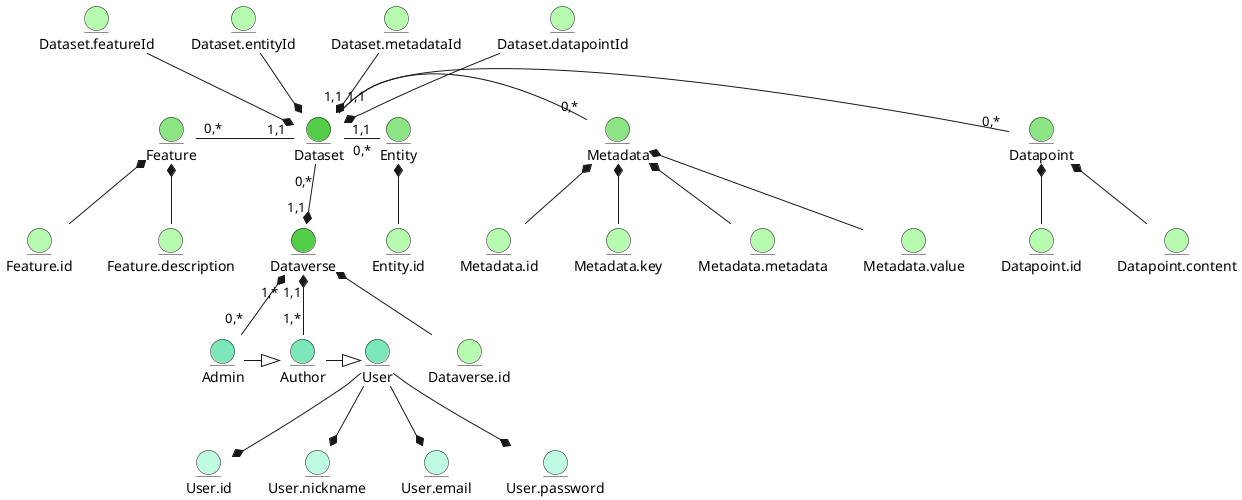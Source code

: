 @startuml
entity Dataverse #53CC47
entity Dataverse.id #B7FBB1

entity Dataset #53CC47
entity Dataset.featureId #B7FBB1
entity Dataset.entityId #B7FBB1
entity Dataset.metadataId #B7FBB1
entity Dataset.datapointId #B7FBB1

entity Datapoint #8DE485
entity Datapoint.id #B7FBB1
entity Datapoint.content #B7FBB1

entity Metadata #8DE485
entity Metadata.id #B7FBB1
entity Metadata.key #B7FBB1
entity Metadata.metadata #B7FBB1
entity Metadata.value #B7FBB1

entity Entity #8DE485
entity Entity.id #B7FBB1

entity Feature #8DE485
entity Feature.id #B7FBB1
entity Feature.description #B7FBB1


entity Admin #7BE7B8
entity Author #7BE7B8

entity User #7BE7B8
entity User.id #C0FCE2
entity User.nickname #C0FCE2
entity User.email #C0FCE2
entity User.password #C0FCE2

Dataverse *-- Dataverse.id
Dataverse "1,*"*--"0,*" Admin
Dataverse "1,1"*--"1,*" Author
Dataverse "1,1"*-u-"0,*" Dataset

Dataset "1,1"-r-"0,*" Datapoint
Dataset "1,1"-r-"0,*" Metadata
Dataset "1,1"-r-"0,*" Entity
Dataset "1,1"-l-"0,*" Feature

Feature *-- Feature.id
Feature *-- Feature.description

Entity *-- Entity.id

Metadata *-- Metadata.id
Metadata *-- Metadata.key
Metadata *-- Metadata.metadata
Metadata *-- Metadata.value

Datapoint *-- Datapoint.id
Datapoint *-- Datapoint.content

Dataset *-u- Dataset.datapointId
Dataset *-u- Dataset.metadataId
Dataset *-u- Dataset.entityId
Dataset *-u- Dataset.featureId

Author -r-|> User
Admin -r-|> Author
User --* User.id
User --* User.nickname
User --* User.email
User --* User.password
@enduml
